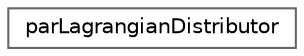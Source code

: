 digraph "Graphical Class Hierarchy"
{
 // LATEX_PDF_SIZE
  bgcolor="transparent";
  edge [fontname=Helvetica,fontsize=10,labelfontname=Helvetica,labelfontsize=10];
  node [fontname=Helvetica,fontsize=10,shape=box,height=0.2,width=0.4];
  rankdir="LR";
  Node0 [id="Node000000",label="parLagrangianDistributor",height=0.2,width=0.4,color="grey40", fillcolor="white", style="filled",URL="$classFoam_1_1parLagrangianDistributor.html",tooltip="Lagrangian field redistributor."];
}
